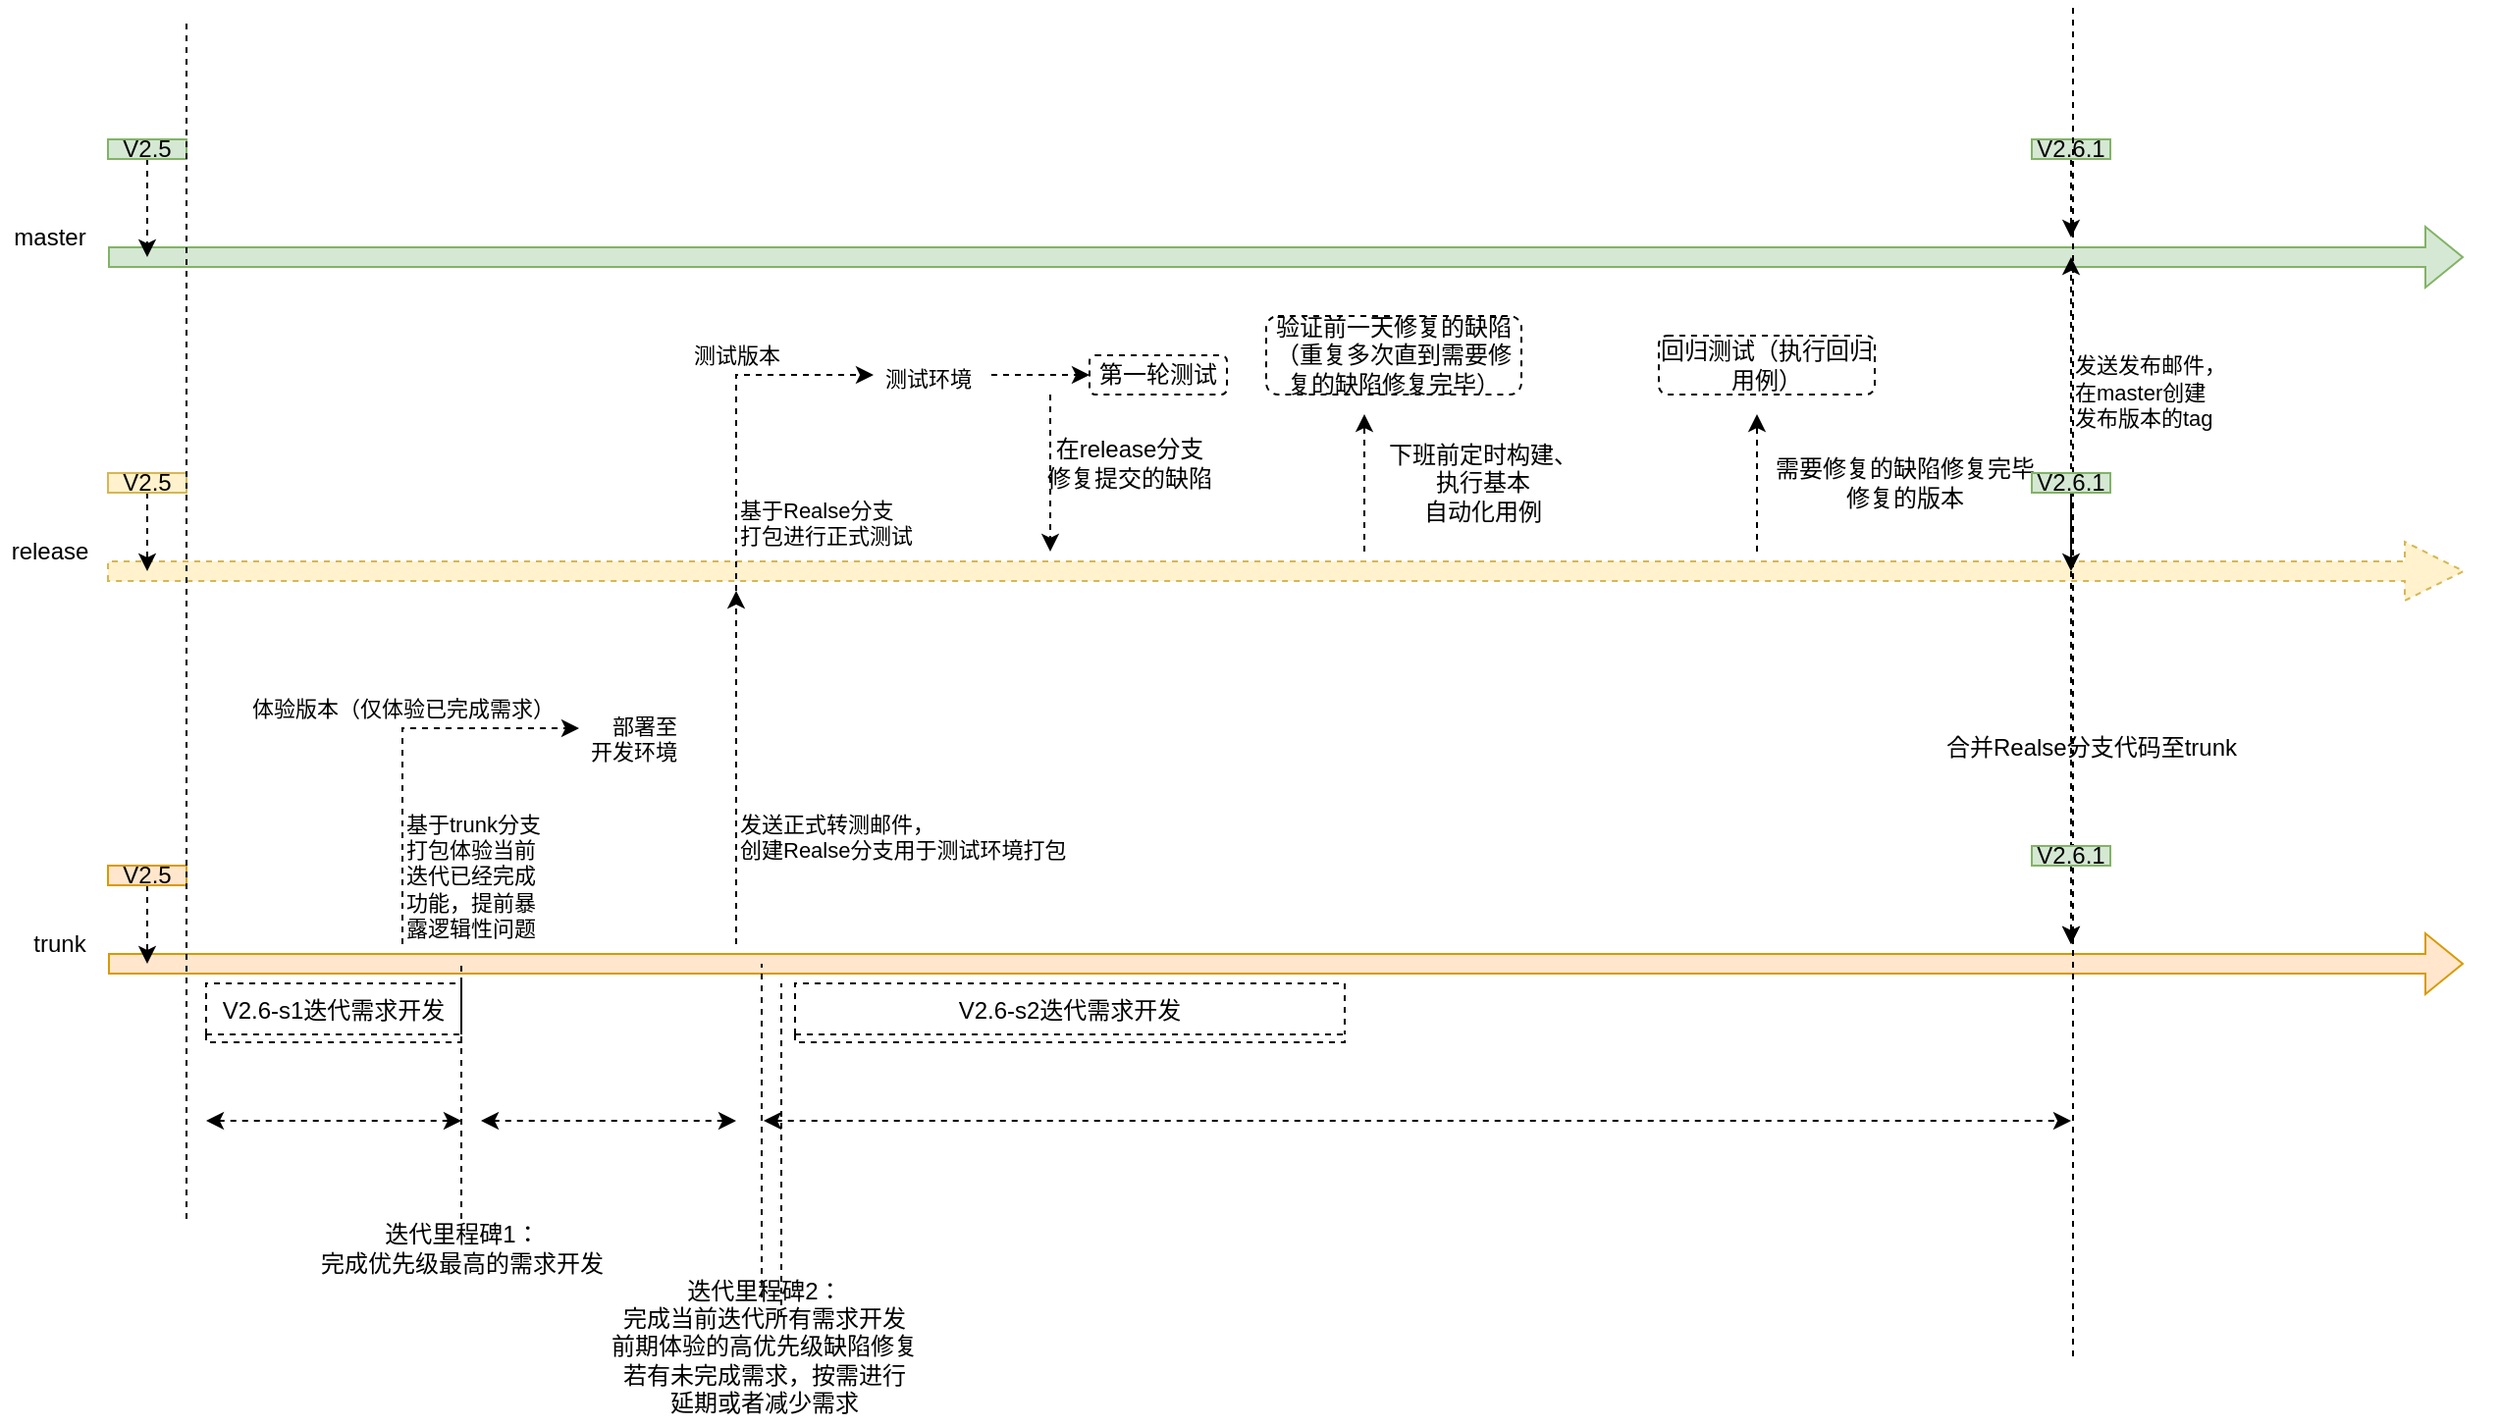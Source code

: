 <mxfile version="15.5.2" type="github">
  <diagram id="LOZX3wSPhOOPWS7U0OMx" name="Page-1">
    <mxGraphModel dx="1426" dy="793" grid="1" gridSize="10" guides="1" tooltips="1" connect="1" arrows="1" fold="1" page="1" pageScale="1" pageWidth="827" pageHeight="1169" math="0" shadow="0">
      <root>
        <mxCell id="0" />
        <mxCell id="1" parent="0" />
        <mxCell id="0rplCts4Z-4x0RCvx2fX-1" value="" style="endArrow=classic;html=1;rounded=0;shape=flexArrow;fillColor=#d5e8d4;strokeColor=#82b366;" edge="1" parent="1">
          <mxGeometry width="50" height="50" relative="1" as="geometry">
            <mxPoint x="80" y="160" as="sourcePoint" />
            <mxPoint x="1280" y="160" as="targetPoint" />
          </mxGeometry>
        </mxCell>
        <mxCell id="0rplCts4Z-4x0RCvx2fX-2" value="master" style="text;html=1;align=center;verticalAlign=middle;resizable=0;points=[];autosize=1;strokeColor=none;fillColor=none;" vertex="1" parent="1">
          <mxGeometry x="25" y="140" width="50" height="20" as="geometry" />
        </mxCell>
        <mxCell id="0rplCts4Z-4x0RCvx2fX-3" value="" style="endArrow=classic;html=1;rounded=0;shape=arrow;dashed=1;fillColor=#fff2cc;strokeColor=#d6b656;" edge="1" parent="1">
          <mxGeometry width="50" height="50" relative="1" as="geometry">
            <mxPoint x="80" y="320" as="sourcePoint" />
            <mxPoint x="1280" y="320" as="targetPoint" />
            <Array as="points" />
          </mxGeometry>
        </mxCell>
        <mxCell id="0rplCts4Z-4x0RCvx2fX-4" value="release" style="text;html=1;align=center;verticalAlign=middle;resizable=0;points=[];autosize=1;strokeColor=none;fillColor=none;" vertex="1" parent="1">
          <mxGeometry x="25" y="300" width="50" height="20" as="geometry" />
        </mxCell>
        <mxCell id="0rplCts4Z-4x0RCvx2fX-5" value="" style="endArrow=classic;html=1;rounded=0;shape=flexArrow;fillColor=#ffe6cc;strokeColor=#d79b00;" edge="1" parent="1">
          <mxGeometry width="50" height="50" relative="1" as="geometry">
            <mxPoint x="80" y="520" as="sourcePoint" />
            <mxPoint x="1280" y="520" as="targetPoint" />
          </mxGeometry>
        </mxCell>
        <mxCell id="0rplCts4Z-4x0RCvx2fX-6" value="trunk" style="text;html=1;align=center;verticalAlign=middle;resizable=0;points=[];autosize=1;strokeColor=none;fillColor=none;" vertex="1" parent="1">
          <mxGeometry x="35" y="500" width="40" height="20" as="geometry" />
        </mxCell>
        <mxCell id="0rplCts4Z-4x0RCvx2fX-25" style="edgeStyle=orthogonalEdgeStyle;rounded=0;orthogonalLoop=1;jettySize=auto;html=1;exitX=0.5;exitY=1;exitDx=0;exitDy=0;dashed=1;" edge="1" parent="1" source="0rplCts4Z-4x0RCvx2fX-8">
          <mxGeometry relative="1" as="geometry">
            <mxPoint x="100" y="160" as="targetPoint" />
          </mxGeometry>
        </mxCell>
        <mxCell id="0rplCts4Z-4x0RCvx2fX-8" value="V2.5" style="rounded=0;whiteSpace=wrap;html=1;fillColor=#d5e8d4;strokeColor=#82b366;" vertex="1" parent="1">
          <mxGeometry x="80" y="100" width="40" height="10" as="geometry" />
        </mxCell>
        <mxCell id="0rplCts4Z-4x0RCvx2fX-21" style="edgeStyle=orthogonalEdgeStyle;rounded=0;orthogonalLoop=1;jettySize=auto;html=1;dashed=1;" edge="1" parent="1" source="0rplCts4Z-4x0RCvx2fX-13">
          <mxGeometry relative="1" as="geometry">
            <mxPoint x="100" y="320" as="targetPoint" />
          </mxGeometry>
        </mxCell>
        <mxCell id="0rplCts4Z-4x0RCvx2fX-13" value="V2.5" style="rounded=0;whiteSpace=wrap;html=1;fillColor=#fff2cc;strokeColor=#d6b656;" vertex="1" parent="1">
          <mxGeometry x="80" y="270" width="40" height="10" as="geometry" />
        </mxCell>
        <mxCell id="0rplCts4Z-4x0RCvx2fX-18" style="edgeStyle=orthogonalEdgeStyle;rounded=0;orthogonalLoop=1;jettySize=auto;html=1;dashed=1;" edge="1" parent="1" source="0rplCts4Z-4x0RCvx2fX-17">
          <mxGeometry relative="1" as="geometry">
            <mxPoint x="100" y="520" as="targetPoint" />
          </mxGeometry>
        </mxCell>
        <mxCell id="0rplCts4Z-4x0RCvx2fX-17" value="V2.5" style="rounded=0;whiteSpace=wrap;html=1;fillColor=#ffe6cc;strokeColor=#d79b00;" vertex="1" parent="1">
          <mxGeometry x="80" y="470" width="40" height="10" as="geometry" />
        </mxCell>
        <mxCell id="0rplCts4Z-4x0RCvx2fX-35" value="" style="endArrow=none;html=1;rounded=0;dashed=1;" edge="1" parent="1">
          <mxGeometry width="50" height="50" relative="1" as="geometry">
            <mxPoint x="120" y="650" as="sourcePoint" />
            <mxPoint x="120" y="40" as="targetPoint" />
          </mxGeometry>
        </mxCell>
        <mxCell id="0rplCts4Z-4x0RCvx2fX-39" value="V2.6-s1迭代需求开发" style="swimlane;fontStyle=0;childLayout=stackLayout;horizontal=1;startSize=26;fillColor=none;horizontalStack=0;resizeParent=1;resizeParentMax=0;resizeLast=0;collapsible=1;marginBottom=0;dashed=1;" vertex="1" collapsed="1" parent="1">
          <mxGeometry x="130" y="530" width="130" height="30" as="geometry">
            <mxRectangle x="130" y="530" width="150" height="104" as="alternateBounds" />
          </mxGeometry>
        </mxCell>
        <mxCell id="0rplCts4Z-4x0RCvx2fX-40" value="需求1" style="text;strokeColor=none;fillColor=none;align=left;verticalAlign=top;spacingLeft=4;spacingRight=4;overflow=hidden;rotatable=0;points=[[0,0.5],[1,0.5]];portConstraint=eastwest;dashed=1;" vertex="1" parent="0rplCts4Z-4x0RCvx2fX-39">
          <mxGeometry y="26" width="130" height="26" as="geometry" />
        </mxCell>
        <mxCell id="0rplCts4Z-4x0RCvx2fX-41" value="需求2" style="text;strokeColor=none;fillColor=none;align=left;verticalAlign=top;spacingLeft=4;spacingRight=4;overflow=hidden;rotatable=0;points=[[0,0.5],[1,0.5]];portConstraint=eastwest;dashed=1;" vertex="1" parent="0rplCts4Z-4x0RCvx2fX-39">
          <mxGeometry y="52" width="130" height="26" as="geometry" />
        </mxCell>
        <mxCell id="0rplCts4Z-4x0RCvx2fX-42" value="缺陷修复1" style="text;strokeColor=none;fillColor=none;align=left;verticalAlign=top;spacingLeft=4;spacingRight=4;overflow=hidden;rotatable=0;points=[[0,0.5],[1,0.5]];portConstraint=eastwest;dashed=1;" vertex="1" parent="0rplCts4Z-4x0RCvx2fX-39">
          <mxGeometry y="78" width="130" height="26" as="geometry" />
        </mxCell>
        <mxCell id="0rplCts4Z-4x0RCvx2fX-43" value="" style="endArrow=classic;html=1;rounded=0;dashed=1;" edge="1" parent="1">
          <mxGeometry relative="1" as="geometry">
            <mxPoint x="230" y="510" as="sourcePoint" />
            <mxPoint x="320" y="400" as="targetPoint" />
            <Array as="points">
              <mxPoint x="230" y="400" />
            </Array>
          </mxGeometry>
        </mxCell>
        <mxCell id="0rplCts4Z-4x0RCvx2fX-44" value="体验版本（仅体验已完成需求）" style="edgeLabel;resizable=0;html=1;align=center;verticalAlign=middle;dashed=1;" connectable="0" vertex="1" parent="0rplCts4Z-4x0RCvx2fX-43">
          <mxGeometry relative="1" as="geometry">
            <mxPoint y="-20" as="offset" />
          </mxGeometry>
        </mxCell>
        <mxCell id="0rplCts4Z-4x0RCvx2fX-45" value="基于trunk分支&lt;br&gt;打包体验当前&lt;br&gt;迭代已经完成&lt;br&gt;功能，提前暴&lt;br&gt;露逻辑性问题" style="edgeLabel;resizable=0;html=1;align=left;verticalAlign=bottom;dashed=1;" connectable="0" vertex="1" parent="0rplCts4Z-4x0RCvx2fX-43">
          <mxGeometry x="-1" relative="1" as="geometry" />
        </mxCell>
        <mxCell id="0rplCts4Z-4x0RCvx2fX-46" value="部署至&lt;br&gt;开发环境" style="edgeLabel;resizable=0;html=1;align=right;verticalAlign=bottom;dashed=1;" connectable="0" vertex="1" parent="0rplCts4Z-4x0RCvx2fX-43">
          <mxGeometry x="1" relative="1" as="geometry">
            <mxPoint x="50" y="20" as="offset" />
          </mxGeometry>
        </mxCell>
        <mxCell id="0rplCts4Z-4x0RCvx2fX-47" value="" style="endArrow=classic;html=1;rounded=0;dashed=1;" edge="1" parent="1">
          <mxGeometry relative="1" as="geometry">
            <mxPoint x="400" y="510" as="sourcePoint" />
            <mxPoint x="400" y="330" as="targetPoint" />
            <Array as="points">
              <mxPoint x="400" y="440" />
            </Array>
          </mxGeometry>
        </mxCell>
        <mxCell id="0rplCts4Z-4x0RCvx2fX-49" value="发送正式转测邮件，&lt;br&gt;创建Realse分支用于测试环境打包" style="edgeLabel;resizable=0;html=1;align=left;verticalAlign=bottom;dashed=1;" connectable="0" vertex="1" parent="0rplCts4Z-4x0RCvx2fX-47">
          <mxGeometry x="-1" relative="1" as="geometry">
            <mxPoint y="-40" as="offset" />
          </mxGeometry>
        </mxCell>
        <mxCell id="0rplCts4Z-4x0RCvx2fX-50" value="" style="endArrow=none;dashed=1;html=1;rounded=0;" edge="1" parent="1">
          <mxGeometry width="50" height="50" relative="1" as="geometry">
            <mxPoint x="260" y="650" as="sourcePoint" />
            <mxPoint x="260" y="520" as="targetPoint" />
            <Array as="points">
              <mxPoint x="260" y="550" />
            </Array>
          </mxGeometry>
        </mxCell>
        <mxCell id="0rplCts4Z-4x0RCvx2fX-51" value="" style="endArrow=classic;startArrow=classic;html=1;rounded=0;dashed=1;" edge="1" parent="1">
          <mxGeometry width="50" height="50" relative="1" as="geometry">
            <mxPoint x="130" y="600" as="sourcePoint" />
            <mxPoint x="260" y="600" as="targetPoint" />
          </mxGeometry>
        </mxCell>
        <mxCell id="0rplCts4Z-4x0RCvx2fX-52" value="迭代里程碑1：&lt;br&gt;完成优先级最高的需求开发" style="text;html=1;align=center;verticalAlign=middle;resizable=0;points=[];autosize=1;strokeColor=none;fillColor=none;" vertex="1" parent="1">
          <mxGeometry x="180" y="650" width="160" height="30" as="geometry" />
        </mxCell>
        <mxCell id="0rplCts4Z-4x0RCvx2fX-53" value="" style="endArrow=none;dashed=1;html=1;rounded=0;" edge="1" parent="1">
          <mxGeometry width="50" height="50" relative="1" as="geometry">
            <mxPoint x="413" y="690" as="sourcePoint" />
            <mxPoint x="413" y="520" as="targetPoint" />
            <Array as="points">
              <mxPoint x="413" y="550" />
            </Array>
          </mxGeometry>
        </mxCell>
        <mxCell id="0rplCts4Z-4x0RCvx2fX-54" value="" style="endArrow=classic;startArrow=classic;html=1;rounded=0;dashed=1;" edge="1" parent="1">
          <mxGeometry width="50" height="50" relative="1" as="geometry">
            <mxPoint x="270" y="600" as="sourcePoint" />
            <mxPoint x="400" y="600" as="targetPoint" />
          </mxGeometry>
        </mxCell>
        <mxCell id="0rplCts4Z-4x0RCvx2fX-55" value="迭代里程碑2：&lt;br&gt;完成当前迭代所有需求开发&lt;br&gt;前期体验的高优先级缺陷修复&lt;br&gt;若有未完成需求，按需进行&lt;br&gt;延期或者减少需求" style="text;html=1;align=center;verticalAlign=middle;resizable=0;points=[];autosize=1;strokeColor=none;fillColor=none;" vertex="1" parent="1">
          <mxGeometry x="329" y="675" width="170" height="80" as="geometry" />
        </mxCell>
        <mxCell id="0rplCts4Z-4x0RCvx2fX-60" value="" style="endArrow=classic;html=1;rounded=0;dashed=1;" edge="1" parent="1">
          <mxGeometry relative="1" as="geometry">
            <mxPoint x="400" y="330" as="sourcePoint" />
            <mxPoint x="470" y="220" as="targetPoint" />
            <Array as="points">
              <mxPoint x="400" y="220" />
            </Array>
          </mxGeometry>
        </mxCell>
        <mxCell id="0rplCts4Z-4x0RCvx2fX-61" value="测试版本" style="edgeLabel;resizable=0;html=1;align=center;verticalAlign=middle;dashed=1;" connectable="0" vertex="1" parent="0rplCts4Z-4x0RCvx2fX-60">
          <mxGeometry relative="1" as="geometry">
            <mxPoint y="-30" as="offset" />
          </mxGeometry>
        </mxCell>
        <mxCell id="0rplCts4Z-4x0RCvx2fX-62" value="基于Realse分支&lt;br&gt;打包进行正式测试" style="edgeLabel;resizable=0;html=1;align=left;verticalAlign=bottom;dashed=1;" connectable="0" vertex="1" parent="0rplCts4Z-4x0RCvx2fX-60">
          <mxGeometry x="-1" relative="1" as="geometry">
            <mxPoint y="-20" as="offset" />
          </mxGeometry>
        </mxCell>
        <mxCell id="0rplCts4Z-4x0RCvx2fX-63" value="测试环境" style="edgeLabel;resizable=0;html=1;align=right;verticalAlign=bottom;dashed=1;" connectable="0" vertex="1" parent="0rplCts4Z-4x0RCvx2fX-60">
          <mxGeometry x="1" relative="1" as="geometry">
            <mxPoint x="50" y="10" as="offset" />
          </mxGeometry>
        </mxCell>
        <mxCell id="0rplCts4Z-4x0RCvx2fX-64" value="" style="endArrow=classic;html=1;rounded=0;dashed=1;" edge="1" parent="1">
          <mxGeometry width="50" height="50" relative="1" as="geometry">
            <mxPoint x="530" y="220" as="sourcePoint" />
            <mxPoint x="580" y="220" as="targetPoint" />
          </mxGeometry>
        </mxCell>
        <mxCell id="0rplCts4Z-4x0RCvx2fX-65" value="" style="endArrow=classic;startArrow=classic;html=1;rounded=0;dashed=1;" edge="1" parent="1">
          <mxGeometry width="50" height="50" relative="1" as="geometry">
            <mxPoint x="414" y="600" as="sourcePoint" />
            <mxPoint x="1080" y="600" as="targetPoint" />
          </mxGeometry>
        </mxCell>
        <mxCell id="0rplCts4Z-4x0RCvx2fX-66" value="V2.6-s2迭代需求开发" style="swimlane;fontStyle=0;childLayout=stackLayout;horizontal=1;startSize=26;fillColor=none;horizontalStack=0;resizeParent=1;resizeParentMax=0;resizeLast=0;collapsible=1;marginBottom=0;dashed=1;" vertex="1" collapsed="1" parent="1">
          <mxGeometry x="430" y="530" width="280" height="30" as="geometry">
            <mxRectangle x="430" y="530" width="150" height="104" as="alternateBounds" />
          </mxGeometry>
        </mxCell>
        <mxCell id="0rplCts4Z-4x0RCvx2fX-67" value="需求1" style="text;strokeColor=none;fillColor=none;align=left;verticalAlign=top;spacingLeft=4;spacingRight=4;overflow=hidden;rotatable=0;points=[[0,0.5],[1,0.5]];portConstraint=eastwest;dashed=1;" vertex="1" parent="0rplCts4Z-4x0RCvx2fX-66">
          <mxGeometry y="26" width="280" height="26" as="geometry" />
        </mxCell>
        <mxCell id="0rplCts4Z-4x0RCvx2fX-68" value="需求2" style="text;strokeColor=none;fillColor=none;align=left;verticalAlign=top;spacingLeft=4;spacingRight=4;overflow=hidden;rotatable=0;points=[[0,0.5],[1,0.5]];portConstraint=eastwest;dashed=1;" vertex="1" parent="0rplCts4Z-4x0RCvx2fX-66">
          <mxGeometry y="52" width="280" height="26" as="geometry" />
        </mxCell>
        <mxCell id="0rplCts4Z-4x0RCvx2fX-69" value="缺陷修复1" style="text;strokeColor=none;fillColor=none;align=left;verticalAlign=top;spacingLeft=4;spacingRight=4;overflow=hidden;rotatable=0;points=[[0,0.5],[1,0.5]];portConstraint=eastwest;dashed=1;" vertex="1" parent="0rplCts4Z-4x0RCvx2fX-66">
          <mxGeometry y="78" width="280" height="26" as="geometry" />
        </mxCell>
        <mxCell id="0rplCts4Z-4x0RCvx2fX-70" value="" style="endArrow=classic;html=1;rounded=0;dashed=1;" edge="1" parent="1">
          <mxGeometry width="50" height="50" relative="1" as="geometry">
            <mxPoint x="560" y="230" as="sourcePoint" />
            <mxPoint x="560" y="310" as="targetPoint" />
          </mxGeometry>
        </mxCell>
        <mxCell id="0rplCts4Z-4x0RCvx2fX-73" value="第一轮测试" style="rounded=1;whiteSpace=wrap;html=1;dashed=1;" vertex="1" parent="1">
          <mxGeometry x="580" y="210" width="70" height="20" as="geometry" />
        </mxCell>
        <mxCell id="0rplCts4Z-4x0RCvx2fX-75" value="在release分支&lt;br&gt;修复提交的缺陷" style="text;html=1;align=center;verticalAlign=middle;resizable=0;points=[];autosize=1;strokeColor=none;fillColor=none;" vertex="1" parent="1">
          <mxGeometry x="550" y="250" width="100" height="30" as="geometry" />
        </mxCell>
        <mxCell id="0rplCts4Z-4x0RCvx2fX-78" value="回归测试（执行回归用例）" style="rounded=1;whiteSpace=wrap;html=1;dashed=1;" vertex="1" parent="1">
          <mxGeometry x="870" y="200" width="110" height="30" as="geometry" />
        </mxCell>
        <mxCell id="0rplCts4Z-4x0RCvx2fX-80" value="" style="endArrow=classic;html=1;rounded=0;dashed=1;" edge="1" parent="1">
          <mxGeometry width="50" height="50" relative="1" as="geometry">
            <mxPoint x="720" y="310" as="sourcePoint" />
            <mxPoint x="720" y="240" as="targetPoint" />
          </mxGeometry>
        </mxCell>
        <mxCell id="0rplCts4Z-4x0RCvx2fX-81" value="验证前一天修复的缺陷（重复多次直到需要修复的缺陷修复完毕）" style="rounded=1;whiteSpace=wrap;html=1;dashed=1;" vertex="1" parent="1">
          <mxGeometry x="670" y="190" width="130" height="40" as="geometry" />
        </mxCell>
        <mxCell id="0rplCts4Z-4x0RCvx2fX-83" value="下班前定时构建、&lt;br&gt;执行基本&lt;br&gt;自动化用例" style="text;html=1;align=center;verticalAlign=middle;resizable=0;points=[];autosize=1;strokeColor=none;fillColor=none;" vertex="1" parent="1">
          <mxGeometry x="725" y="250" width="110" height="50" as="geometry" />
        </mxCell>
        <mxCell id="0rplCts4Z-4x0RCvx2fX-87" value="" style="endArrow=classic;html=1;rounded=0;dashed=1;" edge="1" parent="1">
          <mxGeometry width="50" height="50" relative="1" as="geometry">
            <mxPoint x="920" y="310" as="sourcePoint" />
            <mxPoint x="920" y="240" as="targetPoint" />
          </mxGeometry>
        </mxCell>
        <mxCell id="0rplCts4Z-4x0RCvx2fX-88" value="需要修复的缺陷修复完毕&lt;br&gt;修复的版本" style="text;html=1;align=center;verticalAlign=middle;resizable=0;points=[];autosize=1;strokeColor=none;fillColor=none;" vertex="1" parent="1">
          <mxGeometry x="920" y="260" width="150" height="30" as="geometry" />
        </mxCell>
        <mxCell id="0rplCts4Z-4x0RCvx2fX-94" value="" style="endArrow=classic;html=1;rounded=0;dashed=1;" edge="1" parent="1">
          <mxGeometry relative="1" as="geometry">
            <mxPoint x="1080" y="310" as="sourcePoint" />
            <mxPoint x="1080" y="160" as="targetPoint" />
            <Array as="points">
              <mxPoint x="1080" y="270" />
            </Array>
          </mxGeometry>
        </mxCell>
        <mxCell id="0rplCts4Z-4x0RCvx2fX-95" value="发送发布邮件，&lt;br&gt;在master创建&lt;br&gt;发布版本的tag" style="edgeLabel;resizable=0;html=1;align=left;verticalAlign=bottom;dashed=1;" connectable="0" vertex="1" parent="0rplCts4Z-4x0RCvx2fX-94">
          <mxGeometry x="-1" relative="1" as="geometry">
            <mxPoint y="-60" as="offset" />
          </mxGeometry>
        </mxCell>
        <mxCell id="0rplCts4Z-4x0RCvx2fX-96" value="" style="endArrow=classic;html=1;rounded=0;dashed=1;" edge="1" parent="1">
          <mxGeometry width="50" height="50" relative="1" as="geometry">
            <mxPoint x="1080" y="320" as="sourcePoint" />
            <mxPoint x="1080" y="510" as="targetPoint" />
          </mxGeometry>
        </mxCell>
        <mxCell id="0rplCts4Z-4x0RCvx2fX-97" value="合并Realse分支代码至trunk" style="text;html=1;align=center;verticalAlign=middle;resizable=0;points=[];autosize=1;strokeColor=none;fillColor=none;" vertex="1" parent="1">
          <mxGeometry x="1010" y="400" width="160" height="20" as="geometry" />
        </mxCell>
        <mxCell id="0rplCts4Z-4x0RCvx2fX-98" value="" style="endArrow=none;dashed=1;html=1;rounded=0;" edge="1" parent="1">
          <mxGeometry width="50" height="50" relative="1" as="geometry">
            <mxPoint x="423" y="700" as="sourcePoint" />
            <mxPoint x="423" y="530" as="targetPoint" />
            <Array as="points">
              <mxPoint x="423" y="560" />
            </Array>
          </mxGeometry>
        </mxCell>
        <mxCell id="0rplCts4Z-4x0RCvx2fX-99" value="" style="endArrow=none;dashed=1;html=1;rounded=0;" edge="1" parent="1">
          <mxGeometry width="50" height="50" relative="1" as="geometry">
            <mxPoint x="1081" y="690" as="sourcePoint" />
            <mxPoint x="1081" y="520" as="targetPoint" />
            <Array as="points">
              <mxPoint x="1081" y="550" />
            </Array>
          </mxGeometry>
        </mxCell>
        <mxCell id="0rplCts4Z-4x0RCvx2fX-104" value="" style="edgeStyle=orthogonalEdgeStyle;rounded=0;orthogonalLoop=1;jettySize=auto;html=1;dashed=1;" edge="1" parent="1" source="0rplCts4Z-4x0RCvx2fX-100">
          <mxGeometry relative="1" as="geometry">
            <mxPoint x="1080" y="150" as="targetPoint" />
          </mxGeometry>
        </mxCell>
        <mxCell id="0rplCts4Z-4x0RCvx2fX-100" value="V2.6.1" style="rounded=0;whiteSpace=wrap;html=1;fillColor=#d5e8d4;strokeColor=#82b366;" vertex="1" parent="1">
          <mxGeometry x="1060" y="100" width="40" height="10" as="geometry" />
        </mxCell>
        <mxCell id="0rplCts4Z-4x0RCvx2fX-101" value="" style="endArrow=none;html=1;rounded=0;dashed=1;" edge="1" parent="1">
          <mxGeometry width="50" height="50" relative="1" as="geometry">
            <mxPoint x="1081" y="720" as="sourcePoint" />
            <mxPoint x="1081" y="30" as="targetPoint" />
          </mxGeometry>
        </mxCell>
        <mxCell id="0rplCts4Z-4x0RCvx2fX-105" value="" style="edgeStyle=orthogonalEdgeStyle;rounded=0;orthogonalLoop=1;jettySize=auto;html=1;dashed=1;" edge="1" parent="1" source="0rplCts4Z-4x0RCvx2fX-106">
          <mxGeometry relative="1" as="geometry">
            <mxPoint x="1080" y="320" as="targetPoint" />
          </mxGeometry>
        </mxCell>
        <mxCell id="0rplCts4Z-4x0RCvx2fX-106" value="V2.6.1" style="rounded=0;whiteSpace=wrap;html=1;fillColor=#d5e8d4;strokeColor=#82b366;" vertex="1" parent="1">
          <mxGeometry x="1060" y="270" width="40" height="10" as="geometry" />
        </mxCell>
        <mxCell id="0rplCts4Z-4x0RCvx2fX-107" value="" style="edgeStyle=orthogonalEdgeStyle;rounded=0;orthogonalLoop=1;jettySize=auto;html=1;dashed=1;" edge="1" parent="1" source="0rplCts4Z-4x0RCvx2fX-108">
          <mxGeometry relative="1" as="geometry">
            <mxPoint x="1080" y="510" as="targetPoint" />
          </mxGeometry>
        </mxCell>
        <mxCell id="0rplCts4Z-4x0RCvx2fX-108" value="V2.6.1" style="rounded=0;whiteSpace=wrap;html=1;fillColor=#d5e8d4;strokeColor=#82b366;" vertex="1" parent="1">
          <mxGeometry x="1060" y="460" width="40" height="10" as="geometry" />
        </mxCell>
      </root>
    </mxGraphModel>
  </diagram>
</mxfile>
